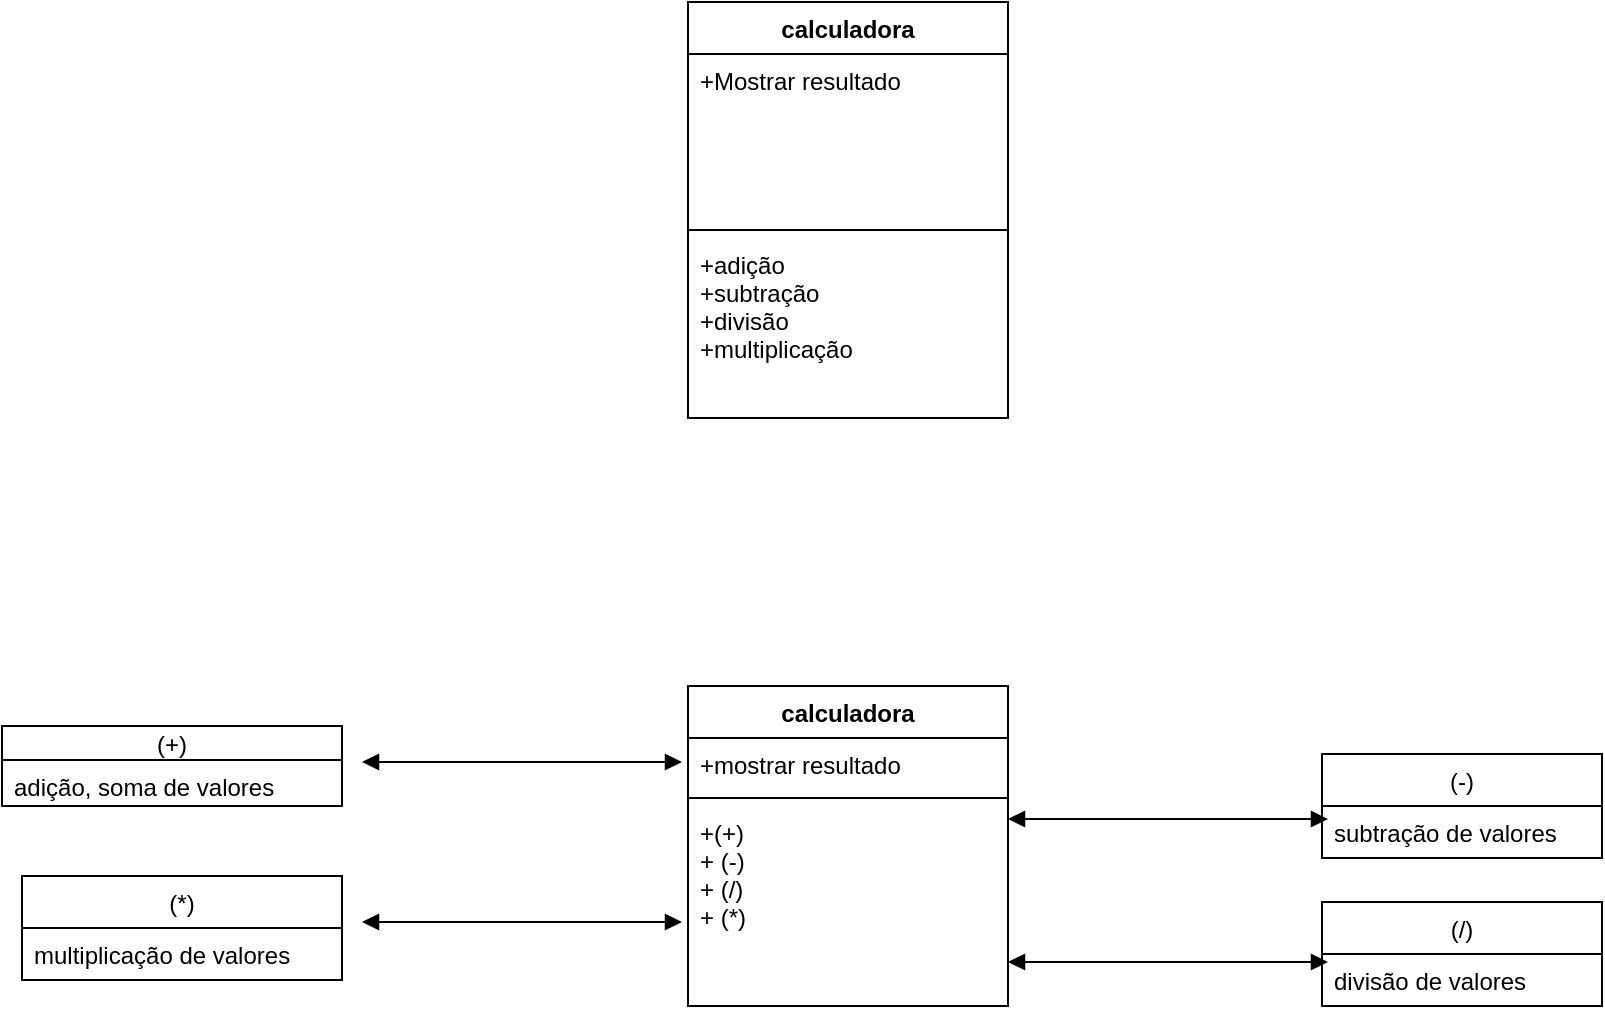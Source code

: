 <mxfile version="11.1.1" type="device"><diagram id="xHnA4hnjPuqJBwS68X3o" name="Page-1"><mxGraphModel dx="1695" dy="1653" grid="1" gridSize="10" guides="1" tooltips="1" connect="1" arrows="1" fold="1" page="1" pageScale="1" pageWidth="827" pageHeight="1169" math="0" shadow="0"><root><mxCell id="0"/><mxCell id="1" parent="0"/><mxCell id="_hA348x9CCLOBkVGMM4F-3" value="calculadora" style="swimlane;fontStyle=1;align=center;verticalAlign=top;childLayout=stackLayout;horizontal=1;startSize=26;horizontalStack=0;resizeParent=1;resizeParentMax=0;resizeLast=0;collapsible=1;marginBottom=0;" vertex="1" parent="1"><mxGeometry x="333" y="-160" width="160" height="208" as="geometry"><mxRectangle x="280" y="20" width="100" height="26" as="alternateBounds"/></mxGeometry></mxCell><mxCell id="_hA348x9CCLOBkVGMM4F-4" value="+Mostrar resultado" style="text;strokeColor=none;fillColor=none;align=left;verticalAlign=top;spacingLeft=4;spacingRight=4;overflow=hidden;rotatable=0;points=[[0,0.5],[1,0.5]];portConstraint=eastwest;" vertex="1" parent="_hA348x9CCLOBkVGMM4F-3"><mxGeometry y="26" width="160" height="84" as="geometry"/></mxCell><mxCell id="_hA348x9CCLOBkVGMM4F-5" value="" style="line;strokeWidth=1;fillColor=none;align=left;verticalAlign=middle;spacingTop=-1;spacingLeft=3;spacingRight=3;rotatable=0;labelPosition=right;points=[];portConstraint=eastwest;" vertex="1" parent="_hA348x9CCLOBkVGMM4F-3"><mxGeometry y="110" width="160" height="8" as="geometry"/></mxCell><mxCell id="_hA348x9CCLOBkVGMM4F-6" value="+adição&#10;+subtração&#10;+divisão&#10;+multiplicação" style="text;strokeColor=none;fillColor=none;align=left;verticalAlign=top;spacingLeft=4;spacingRight=4;overflow=hidden;rotatable=0;points=[[0,0.5],[1,0.5]];portConstraint=eastwest;" vertex="1" parent="_hA348x9CCLOBkVGMM4F-3"><mxGeometry y="118" width="160" height="90" as="geometry"/></mxCell><mxCell id="_hA348x9CCLOBkVGMM4F-11" value="calculadora" style="swimlane;fontStyle=1;align=center;verticalAlign=top;childLayout=stackLayout;horizontal=1;startSize=26;horizontalStack=0;resizeParent=1;resizeParentMax=0;resizeLast=0;collapsible=1;marginBottom=0;" vertex="1" parent="1"><mxGeometry x="333" y="182" width="160" height="160" as="geometry"/></mxCell><mxCell id="_hA348x9CCLOBkVGMM4F-12" value="+mostrar resultado" style="text;strokeColor=none;fillColor=none;align=left;verticalAlign=top;spacingLeft=4;spacingRight=4;overflow=hidden;rotatable=0;points=[[0,0.5],[1,0.5]];portConstraint=eastwest;" vertex="1" parent="_hA348x9CCLOBkVGMM4F-11"><mxGeometry y="26" width="160" height="26" as="geometry"/></mxCell><mxCell id="_hA348x9CCLOBkVGMM4F-13" value="" style="line;strokeWidth=1;fillColor=none;align=left;verticalAlign=middle;spacingTop=-1;spacingLeft=3;spacingRight=3;rotatable=0;labelPosition=right;points=[];portConstraint=eastwest;" vertex="1" parent="_hA348x9CCLOBkVGMM4F-11"><mxGeometry y="52" width="160" height="8" as="geometry"/></mxCell><mxCell id="_hA348x9CCLOBkVGMM4F-14" value="+(+)&#10;+ (-)&#10;+ (/)&#10;+ (*)" style="text;strokeColor=none;fillColor=none;align=left;verticalAlign=top;spacingLeft=4;spacingRight=4;overflow=hidden;rotatable=0;points=[[0,0.5],[1,0.5]];portConstraint=eastwest;" vertex="1" parent="_hA348x9CCLOBkVGMM4F-11"><mxGeometry y="60" width="160" height="100" as="geometry"/></mxCell><mxCell id="_hA348x9CCLOBkVGMM4F-15" value="(-)" style="swimlane;fontStyle=0;childLayout=stackLayout;horizontal=1;startSize=26;fillColor=none;horizontalStack=0;resizeParent=1;resizeParentMax=0;resizeLast=0;collapsible=1;marginBottom=0;" vertex="1" parent="1"><mxGeometry x="650" y="216" width="140" height="52" as="geometry"/></mxCell><mxCell id="_hA348x9CCLOBkVGMM4F-16" value="subtração de valores" style="text;strokeColor=none;fillColor=none;align=left;verticalAlign=top;spacingLeft=4;spacingRight=4;overflow=hidden;rotatable=0;points=[[0,0.5],[1,0.5]];portConstraint=eastwest;" vertex="1" parent="_hA348x9CCLOBkVGMM4F-15"><mxGeometry y="26" width="140" height="26" as="geometry"/></mxCell><mxCell id="_hA348x9CCLOBkVGMM4F-19" value="(/)" style="swimlane;fontStyle=0;childLayout=stackLayout;horizontal=1;startSize=26;fillColor=none;horizontalStack=0;resizeParent=1;resizeParentMax=0;resizeLast=0;collapsible=1;marginBottom=0;" vertex="1" parent="1"><mxGeometry x="650" y="290" width="140" height="52" as="geometry"/></mxCell><mxCell id="_hA348x9CCLOBkVGMM4F-20" value="divisão de valores " style="text;strokeColor=none;fillColor=none;align=left;verticalAlign=top;spacingLeft=4;spacingRight=4;overflow=hidden;rotatable=0;points=[[0,0.5],[1,0.5]];portConstraint=eastwest;" vertex="1" parent="_hA348x9CCLOBkVGMM4F-19"><mxGeometry y="26" width="140" height="26" as="geometry"/></mxCell><mxCell id="_hA348x9CCLOBkVGMM4F-23" value="(+)" style="swimlane;fontStyle=0;childLayout=stackLayout;horizontal=1;startSize=17;fillColor=none;horizontalStack=0;resizeParent=1;resizeParentMax=0;resizeLast=0;collapsible=1;marginBottom=0;" vertex="1" parent="1"><mxGeometry x="-10" y="202" width="170" height="40" as="geometry"/></mxCell><mxCell id="_hA348x9CCLOBkVGMM4F-24" value="adição, soma de valores&#10;" style="text;strokeColor=none;fillColor=none;align=left;verticalAlign=top;spacingLeft=4;spacingRight=4;overflow=hidden;rotatable=0;points=[[0,0.5],[1,0.5]];portConstraint=eastwest;" vertex="1" parent="_hA348x9CCLOBkVGMM4F-23"><mxGeometry y="17" width="170" height="23" as="geometry"/></mxCell><mxCell id="_hA348x9CCLOBkVGMM4F-27" value="(*)" style="swimlane;fontStyle=0;childLayout=stackLayout;horizontal=1;startSize=26;fillColor=none;horizontalStack=0;resizeParent=1;resizeParentMax=0;resizeLast=0;collapsible=1;marginBottom=0;" vertex="1" parent="1"><mxGeometry y="277" width="160" height="52" as="geometry"/></mxCell><mxCell id="_hA348x9CCLOBkVGMM4F-28" value="multiplicação de valores" style="text;strokeColor=none;fillColor=none;align=left;verticalAlign=top;spacingLeft=4;spacingRight=4;overflow=hidden;rotatable=0;points=[[0,0.5],[1,0.5]];portConstraint=eastwest;" vertex="1" parent="_hA348x9CCLOBkVGMM4F-27"><mxGeometry y="26" width="160" height="26" as="geometry"/></mxCell><mxCell id="_hA348x9CCLOBkVGMM4F-32" value="" style="endArrow=block;startArrow=block;endFill=1;startFill=1;html=1;" edge="1" parent="1"><mxGeometry width="160" relative="1" as="geometry"><mxPoint x="493" y="320" as="sourcePoint"/><mxPoint x="653" y="320" as="targetPoint"/></mxGeometry></mxCell><mxCell id="_hA348x9CCLOBkVGMM4F-33" value="" style="endArrow=block;startArrow=block;endFill=1;startFill=1;html=1;" edge="1" parent="1"><mxGeometry width="160" relative="1" as="geometry"><mxPoint x="493" y="248.5" as="sourcePoint"/><mxPoint x="653" y="248.5" as="targetPoint"/></mxGeometry></mxCell><mxCell id="_hA348x9CCLOBkVGMM4F-38" value="" style="endArrow=block;startArrow=block;endFill=1;startFill=1;html=1;" edge="1" parent="1"><mxGeometry width="160" relative="1" as="geometry"><mxPoint x="170" y="300" as="sourcePoint"/><mxPoint x="330" y="300" as="targetPoint"/></mxGeometry></mxCell><mxCell id="_hA348x9CCLOBkVGMM4F-39" value="" style="endArrow=block;startArrow=block;endFill=1;startFill=1;html=1;" edge="1" parent="1"><mxGeometry width="160" relative="1" as="geometry"><mxPoint x="170" y="220" as="sourcePoint"/><mxPoint x="330" y="220" as="targetPoint"/></mxGeometry></mxCell></root></mxGraphModel></diagram></mxfile>
